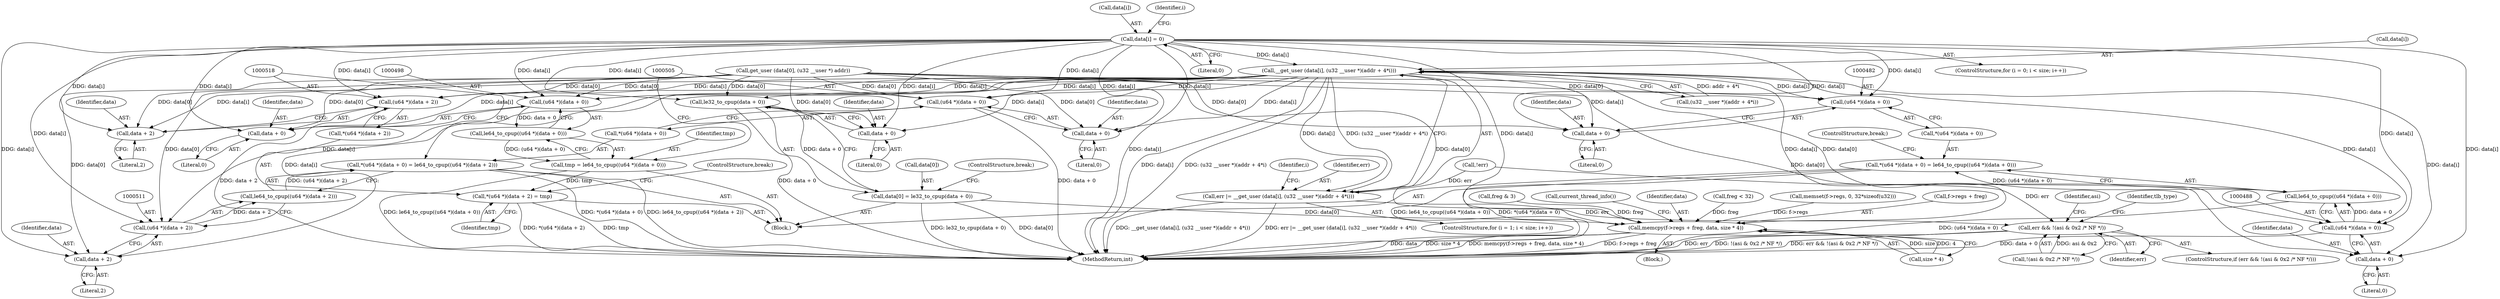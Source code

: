 digraph "0_linux_a8b0ca17b80e92faab46ee7179ba9e99ccb61233_36@array" {
"1000396" [label="(Call,data[i] = 0)"];
"1000425" [label="(Call,__get_user (data[i], (u32 __user *)(addr + 4*i)))"];
"1000423" [label="(Call,err |= __get_user (data[i], (u32 __user *)(addr + 4*i)))"];
"1000437" [label="(Call,err && !(asi & 0x2 /* NF */))"];
"1000473" [label="(Call,le32_to_cpup(data + 0))"];
"1000469" [label="(Call,data[0] = le32_to_cpup(data + 0))"];
"1000583" [label="(Call,memcpy(f->regs + freg, data, size * 4))"];
"1000474" [label="(Call,data + 0)"];
"1000481" [label="(Call,(u64 *)(data + 0))"];
"1000483" [label="(Call,data + 0)"];
"1000487" [label="(Call,(u64 *)(data + 0))"];
"1000486" [label="(Call,le64_to_cpup((u64 *)(data + 0)))"];
"1000479" [label="(Call,*(u64 *)(data + 0) = le64_to_cpup((u64 *)(data + 0)))"];
"1000489" [label="(Call,data + 0)"];
"1000497" [label="(Call,(u64 *)(data + 0))"];
"1000496" [label="(Call,le64_to_cpup((u64 *)(data + 0)))"];
"1000494" [label="(Call,tmp = le64_to_cpup((u64 *)(data + 0)))"];
"1000515" [label="(Call,*(u64 *)(data + 2) = tmp)"];
"1000499" [label="(Call,data + 0)"];
"1000504" [label="(Call,(u64 *)(data + 0))"];
"1000506" [label="(Call,data + 0)"];
"1000510" [label="(Call,(u64 *)(data + 2))"];
"1000509" [label="(Call,le64_to_cpup((u64 *)(data + 2)))"];
"1000502" [label="(Call,*(u64 *)(data + 0) = le64_to_cpup((u64 *)(data + 2)))"];
"1000512" [label="(Call,data + 2)"];
"1000517" [label="(Call,(u64 *)(data + 2))"];
"1000519" [label="(Call,data + 2)"];
"1000497" [label="(Call,(u64 *)(data + 0))"];
"1000423" [label="(Call,err |= __get_user (data[i], (u32 __user *)(addr + 4*i)))"];
"1000486" [label="(Call,le64_to_cpup((u64 *)(data + 0)))"];
"1000507" [label="(Identifier,data)"];
"1000403" [label="(Call,get_user (data[0], (u32 __user *) addr))"];
"1000589" [label="(Identifier,data)"];
"1000470" [label="(Call,data[0])"];
"1000491" [label="(Literal,0)"];
"1000501" [label="(Literal,0)"];
"1000397" [label="(Call,data[i])"];
"1000559" [label="(Call,freg < 32)"];
"1000492" [label="(ControlStructure,break;)"];
"1000494" [label="(Call,tmp = le64_to_cpup((u64 *)(data + 0)))"];
"1000461" [label="(Identifier,asi)"];
"1000422" [label="(Identifier,i)"];
"1000520" [label="(Identifier,data)"];
"1000331" [label="(Block,)"];
"1000604" [label="(MethodReturn,int)"];
"1000590" [label="(Call,size * 4)"];
"1000475" [label="(Identifier,data)"];
"1000424" [label="(Identifier,err)"];
"1000481" [label="(Call,(u64 *)(data + 0))"];
"1000476" [label="(Literal,0)"];
"1000484" [label="(Identifier,data)"];
"1000562" [label="(Call,memset(f->regs, 0, 32*sizeof(u32)))"];
"1000425" [label="(Call,__get_user (data[i], (u32 __user *)(addr + 4*i)))"];
"1000496" [label="(Call,le64_to_cpup((u64 *)(data + 0)))"];
"1000395" [label="(Identifier,i)"];
"1000490" [label="(Identifier,data)"];
"1000499" [label="(Call,data + 0)"];
"1000500" [label="(Identifier,data)"];
"1000517" [label="(Call,(u64 *)(data + 2))"];
"1000506" [label="(Call,data + 0)"];
"1000515" [label="(Call,*(u64 *)(data + 2) = tmp)"];
"1000584" [label="(Call,f->regs + freg)"];
"1000437" [label="(Call,err && !(asi & 0x2 /* NF */))"];
"1000473" [label="(Call,le32_to_cpup(data + 0))"];
"1000480" [label="(Call,*(u64 *)(data + 0))"];
"1000516" [label="(Call,*(u64 *)(data + 2))"];
"1000514" [label="(Literal,2)"];
"1000489" [label="(Call,data + 0)"];
"1000502" [label="(Call,*(u64 *)(data + 0) = le64_to_cpup((u64 *)(data + 2)))"];
"1000439" [label="(Call,!(asi & 0x2 /* NF */))"];
"1000396" [label="(Call,data[i] = 0)"];
"1000504" [label="(Call,(u64 *)(data + 0))"];
"1000583" [label="(Call,memcpy(f->regs + freg, data, size * 4))"];
"1000510" [label="(Call,(u64 *)(data + 2))"];
"1000523" [label="(ControlStructure,break;)"];
"1000426" [label="(Call,data[i])"];
"1000519" [label="(Call,data + 2)"];
"1000477" [label="(ControlStructure,break;)"];
"1000164" [label="(Call,freg & 3)"];
"1000429" [label="(Call,(u32 __user *)(addr + 4*i))"];
"1000411" [label="(Call,!err)"];
"1000522" [label="(Identifier,tmp)"];
"1000469" [label="(Call,data[0] = le32_to_cpup(data + 0))"];
"1000503" [label="(Call,*(u64 *)(data + 0))"];
"1000467" [label="(Block,)"];
"1000487" [label="(Call,(u64 *)(data + 0))"];
"1000485" [label="(Literal,0)"];
"1000400" [label="(Literal,0)"];
"1000512" [label="(Call,data + 2)"];
"1000438" [label="(Identifier,err)"];
"1000414" [label="(ControlStructure,for (i = 1; i < size; i++))"];
"1000508" [label="(Literal,0)"];
"1000479" [label="(Call,*(u64 *)(data + 0) = le64_to_cpup((u64 *)(data + 0)))"];
"1000436" [label="(ControlStructure,if (err && !(asi & 0x2 /* NF */)))"];
"1000446" [label="(Identifier,tlb_type)"];
"1000596" [label="(Call,current_thread_info())"];
"1000495" [label="(Identifier,tmp)"];
"1000513" [label="(Identifier,data)"];
"1000509" [label="(Call,le64_to_cpup((u64 *)(data + 2)))"];
"1000521" [label="(Literal,2)"];
"1000483" [label="(Call,data + 0)"];
"1000474" [label="(Call,data + 0)"];
"1000387" [label="(ControlStructure,for (i = 0; i < size; i++))"];
"1000396" -> "1000387"  [label="AST: "];
"1000396" -> "1000400"  [label="CFG: "];
"1000397" -> "1000396"  [label="AST: "];
"1000400" -> "1000396"  [label="AST: "];
"1000395" -> "1000396"  [label="CFG: "];
"1000396" -> "1000604"  [label="DDG: data[i]"];
"1000396" -> "1000425"  [label="DDG: data[i]"];
"1000396" -> "1000473"  [label="DDG: data[i]"];
"1000396" -> "1000474"  [label="DDG: data[i]"];
"1000396" -> "1000481"  [label="DDG: data[i]"];
"1000396" -> "1000483"  [label="DDG: data[i]"];
"1000396" -> "1000487"  [label="DDG: data[i]"];
"1000396" -> "1000489"  [label="DDG: data[i]"];
"1000396" -> "1000497"  [label="DDG: data[i]"];
"1000396" -> "1000499"  [label="DDG: data[i]"];
"1000396" -> "1000504"  [label="DDG: data[i]"];
"1000396" -> "1000506"  [label="DDG: data[i]"];
"1000396" -> "1000510"  [label="DDG: data[i]"];
"1000396" -> "1000512"  [label="DDG: data[i]"];
"1000396" -> "1000517"  [label="DDG: data[i]"];
"1000396" -> "1000519"  [label="DDG: data[i]"];
"1000396" -> "1000583"  [label="DDG: data[i]"];
"1000425" -> "1000423"  [label="AST: "];
"1000425" -> "1000429"  [label="CFG: "];
"1000426" -> "1000425"  [label="AST: "];
"1000429" -> "1000425"  [label="AST: "];
"1000423" -> "1000425"  [label="CFG: "];
"1000425" -> "1000604"  [label="DDG: data[i]"];
"1000425" -> "1000604"  [label="DDG: (u32 __user *)(addr + 4*i)"];
"1000425" -> "1000423"  [label="DDG: data[i]"];
"1000425" -> "1000423"  [label="DDG: (u32 __user *)(addr + 4*i)"];
"1000429" -> "1000425"  [label="DDG: addr + 4*i"];
"1000425" -> "1000473"  [label="DDG: data[i]"];
"1000425" -> "1000474"  [label="DDG: data[i]"];
"1000425" -> "1000481"  [label="DDG: data[i]"];
"1000425" -> "1000483"  [label="DDG: data[i]"];
"1000425" -> "1000487"  [label="DDG: data[i]"];
"1000425" -> "1000489"  [label="DDG: data[i]"];
"1000425" -> "1000497"  [label="DDG: data[i]"];
"1000425" -> "1000499"  [label="DDG: data[i]"];
"1000425" -> "1000504"  [label="DDG: data[i]"];
"1000425" -> "1000506"  [label="DDG: data[i]"];
"1000425" -> "1000510"  [label="DDG: data[i]"];
"1000425" -> "1000512"  [label="DDG: data[i]"];
"1000425" -> "1000517"  [label="DDG: data[i]"];
"1000425" -> "1000519"  [label="DDG: data[i]"];
"1000425" -> "1000583"  [label="DDG: data[i]"];
"1000423" -> "1000414"  [label="AST: "];
"1000424" -> "1000423"  [label="AST: "];
"1000422" -> "1000423"  [label="CFG: "];
"1000423" -> "1000604"  [label="DDG: err |= __get_user (data[i], (u32 __user *)(addr + 4*i))"];
"1000423" -> "1000604"  [label="DDG: __get_user (data[i], (u32 __user *)(addr + 4*i))"];
"1000411" -> "1000423"  [label="DDG: err"];
"1000423" -> "1000437"  [label="DDG: err"];
"1000437" -> "1000436"  [label="AST: "];
"1000437" -> "1000438"  [label="CFG: "];
"1000437" -> "1000439"  [label="CFG: "];
"1000438" -> "1000437"  [label="AST: "];
"1000439" -> "1000437"  [label="AST: "];
"1000446" -> "1000437"  [label="CFG: "];
"1000461" -> "1000437"  [label="CFG: "];
"1000437" -> "1000604"  [label="DDG: err && !(asi & 0x2 /* NF */)"];
"1000437" -> "1000604"  [label="DDG: err"];
"1000437" -> "1000604"  [label="DDG: !(asi & 0x2 /* NF */)"];
"1000411" -> "1000437"  [label="DDG: err"];
"1000439" -> "1000437"  [label="DDG: asi & 0x2"];
"1000473" -> "1000469"  [label="AST: "];
"1000473" -> "1000474"  [label="CFG: "];
"1000474" -> "1000473"  [label="AST: "];
"1000469" -> "1000473"  [label="CFG: "];
"1000473" -> "1000604"  [label="DDG: data + 0"];
"1000473" -> "1000469"  [label="DDG: data + 0"];
"1000403" -> "1000473"  [label="DDG: data[0]"];
"1000469" -> "1000467"  [label="AST: "];
"1000470" -> "1000469"  [label="AST: "];
"1000477" -> "1000469"  [label="CFG: "];
"1000469" -> "1000604"  [label="DDG: le32_to_cpup(data + 0)"];
"1000469" -> "1000604"  [label="DDG: data[0]"];
"1000469" -> "1000583"  [label="DDG: data[0]"];
"1000583" -> "1000331"  [label="AST: "];
"1000583" -> "1000590"  [label="CFG: "];
"1000584" -> "1000583"  [label="AST: "];
"1000589" -> "1000583"  [label="AST: "];
"1000590" -> "1000583"  [label="AST: "];
"1000596" -> "1000583"  [label="CFG: "];
"1000583" -> "1000604"  [label="DDG: data"];
"1000583" -> "1000604"  [label="DDG: size * 4"];
"1000583" -> "1000604"  [label="DDG: memcpy(f->regs + freg, data, size * 4)"];
"1000583" -> "1000604"  [label="DDG: f->regs + freg"];
"1000562" -> "1000583"  [label="DDG: f->regs"];
"1000559" -> "1000583"  [label="DDG: freg"];
"1000164" -> "1000583"  [label="DDG: freg"];
"1000403" -> "1000583"  [label="DDG: data[0]"];
"1000590" -> "1000583"  [label="DDG: size"];
"1000590" -> "1000583"  [label="DDG: 4"];
"1000474" -> "1000476"  [label="CFG: "];
"1000475" -> "1000474"  [label="AST: "];
"1000476" -> "1000474"  [label="AST: "];
"1000403" -> "1000474"  [label="DDG: data[0]"];
"1000481" -> "1000480"  [label="AST: "];
"1000481" -> "1000483"  [label="CFG: "];
"1000482" -> "1000481"  [label="AST: "];
"1000483" -> "1000481"  [label="AST: "];
"1000480" -> "1000481"  [label="CFG: "];
"1000403" -> "1000481"  [label="DDG: data[0]"];
"1000483" -> "1000485"  [label="CFG: "];
"1000484" -> "1000483"  [label="AST: "];
"1000485" -> "1000483"  [label="AST: "];
"1000403" -> "1000483"  [label="DDG: data[0]"];
"1000487" -> "1000486"  [label="AST: "];
"1000487" -> "1000489"  [label="CFG: "];
"1000488" -> "1000487"  [label="AST: "];
"1000489" -> "1000487"  [label="AST: "];
"1000486" -> "1000487"  [label="CFG: "];
"1000487" -> "1000604"  [label="DDG: data + 0"];
"1000487" -> "1000486"  [label="DDG: data + 0"];
"1000403" -> "1000487"  [label="DDG: data[0]"];
"1000486" -> "1000479"  [label="AST: "];
"1000479" -> "1000486"  [label="CFG: "];
"1000486" -> "1000604"  [label="DDG: (u64 *)(data + 0)"];
"1000486" -> "1000479"  [label="DDG: (u64 *)(data + 0)"];
"1000479" -> "1000467"  [label="AST: "];
"1000480" -> "1000479"  [label="AST: "];
"1000492" -> "1000479"  [label="CFG: "];
"1000479" -> "1000604"  [label="DDG: le64_to_cpup((u64 *)(data + 0))"];
"1000479" -> "1000604"  [label="DDG: *(u64 *)(data + 0)"];
"1000489" -> "1000491"  [label="CFG: "];
"1000490" -> "1000489"  [label="AST: "];
"1000491" -> "1000489"  [label="AST: "];
"1000403" -> "1000489"  [label="DDG: data[0]"];
"1000497" -> "1000496"  [label="AST: "];
"1000497" -> "1000499"  [label="CFG: "];
"1000498" -> "1000497"  [label="AST: "];
"1000499" -> "1000497"  [label="AST: "];
"1000496" -> "1000497"  [label="CFG: "];
"1000497" -> "1000496"  [label="DDG: data + 0"];
"1000403" -> "1000497"  [label="DDG: data[0]"];
"1000496" -> "1000494"  [label="AST: "];
"1000494" -> "1000496"  [label="CFG: "];
"1000496" -> "1000494"  [label="DDG: (u64 *)(data + 0)"];
"1000494" -> "1000467"  [label="AST: "];
"1000495" -> "1000494"  [label="AST: "];
"1000505" -> "1000494"  [label="CFG: "];
"1000494" -> "1000604"  [label="DDG: le64_to_cpup((u64 *)(data + 0))"];
"1000494" -> "1000515"  [label="DDG: tmp"];
"1000515" -> "1000467"  [label="AST: "];
"1000515" -> "1000522"  [label="CFG: "];
"1000516" -> "1000515"  [label="AST: "];
"1000522" -> "1000515"  [label="AST: "];
"1000523" -> "1000515"  [label="CFG: "];
"1000515" -> "1000604"  [label="DDG: tmp"];
"1000515" -> "1000604"  [label="DDG: *(u64 *)(data + 2)"];
"1000499" -> "1000501"  [label="CFG: "];
"1000500" -> "1000499"  [label="AST: "];
"1000501" -> "1000499"  [label="AST: "];
"1000403" -> "1000499"  [label="DDG: data[0]"];
"1000504" -> "1000503"  [label="AST: "];
"1000504" -> "1000506"  [label="CFG: "];
"1000505" -> "1000504"  [label="AST: "];
"1000506" -> "1000504"  [label="AST: "];
"1000503" -> "1000504"  [label="CFG: "];
"1000504" -> "1000604"  [label="DDG: data + 0"];
"1000403" -> "1000504"  [label="DDG: data[0]"];
"1000506" -> "1000508"  [label="CFG: "];
"1000507" -> "1000506"  [label="AST: "];
"1000508" -> "1000506"  [label="AST: "];
"1000403" -> "1000506"  [label="DDG: data[0]"];
"1000510" -> "1000509"  [label="AST: "];
"1000510" -> "1000512"  [label="CFG: "];
"1000511" -> "1000510"  [label="AST: "];
"1000512" -> "1000510"  [label="AST: "];
"1000509" -> "1000510"  [label="CFG: "];
"1000510" -> "1000509"  [label="DDG: data + 2"];
"1000403" -> "1000510"  [label="DDG: data[0]"];
"1000509" -> "1000502"  [label="AST: "];
"1000502" -> "1000509"  [label="CFG: "];
"1000509" -> "1000502"  [label="DDG: (u64 *)(data + 2)"];
"1000502" -> "1000467"  [label="AST: "];
"1000503" -> "1000502"  [label="AST: "];
"1000518" -> "1000502"  [label="CFG: "];
"1000502" -> "1000604"  [label="DDG: le64_to_cpup((u64 *)(data + 2))"];
"1000502" -> "1000604"  [label="DDG: *(u64 *)(data + 0)"];
"1000512" -> "1000514"  [label="CFG: "];
"1000513" -> "1000512"  [label="AST: "];
"1000514" -> "1000512"  [label="AST: "];
"1000403" -> "1000512"  [label="DDG: data[0]"];
"1000517" -> "1000516"  [label="AST: "];
"1000517" -> "1000519"  [label="CFG: "];
"1000518" -> "1000517"  [label="AST: "];
"1000519" -> "1000517"  [label="AST: "];
"1000516" -> "1000517"  [label="CFG: "];
"1000517" -> "1000604"  [label="DDG: data + 2"];
"1000403" -> "1000517"  [label="DDG: data[0]"];
"1000519" -> "1000521"  [label="CFG: "];
"1000520" -> "1000519"  [label="AST: "];
"1000521" -> "1000519"  [label="AST: "];
"1000403" -> "1000519"  [label="DDG: data[0]"];
}
